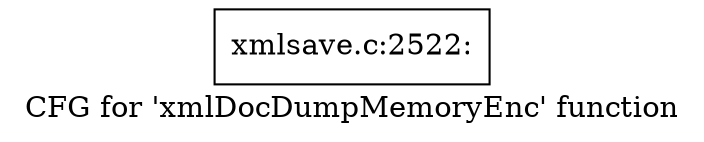 digraph "CFG for 'xmlDocDumpMemoryEnc' function" {
	label="CFG for 'xmlDocDumpMemoryEnc' function";

	Node0x5645e403e470 [shape=record,label="{xmlsave.c:2522:}"];
}
